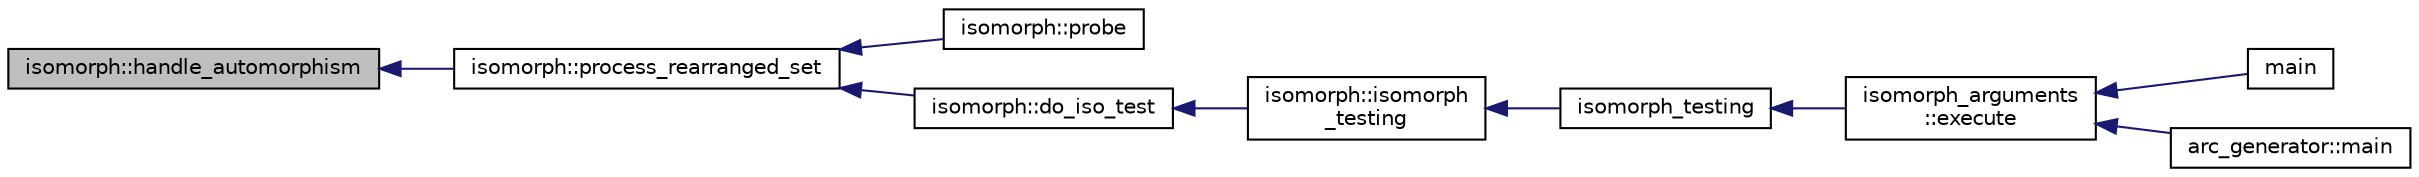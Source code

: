 digraph "isomorph::handle_automorphism"
{
  edge [fontname="Helvetica",fontsize="10",labelfontname="Helvetica",labelfontsize="10"];
  node [fontname="Helvetica",fontsize="10",shape=record];
  rankdir="LR";
  Node3357 [label="isomorph::handle_automorphism",height=0.2,width=0.4,color="black", fillcolor="grey75", style="filled", fontcolor="black"];
  Node3357 -> Node3358 [dir="back",color="midnightblue",fontsize="10",style="solid",fontname="Helvetica"];
  Node3358 [label="isomorph::process_rearranged_set",height=0.2,width=0.4,color="black", fillcolor="white", style="filled",URL="$d3/d5f/classisomorph.html#a7767fd5f1da6dfd7f93810be99ba4ab6"];
  Node3358 -> Node3359 [dir="back",color="midnightblue",fontsize="10",style="solid",fontname="Helvetica"];
  Node3359 [label="isomorph::probe",height=0.2,width=0.4,color="black", fillcolor="white", style="filled",URL="$d3/d5f/classisomorph.html#a9cb6fed7b6ac639d886b117a1f454441"];
  Node3358 -> Node3360 [dir="back",color="midnightblue",fontsize="10",style="solid",fontname="Helvetica"];
  Node3360 [label="isomorph::do_iso_test",height=0.2,width=0.4,color="black", fillcolor="white", style="filled",URL="$d3/d5f/classisomorph.html#a51fc3bf5cc3a99282a489b2df37ee24e"];
  Node3360 -> Node3361 [dir="back",color="midnightblue",fontsize="10",style="solid",fontname="Helvetica"];
  Node3361 [label="isomorph::isomorph\l_testing",height=0.2,width=0.4,color="black", fillcolor="white", style="filled",URL="$d3/d5f/classisomorph.html#ad7945ec94ba0ba16953482edfaa4da6e"];
  Node3361 -> Node3362 [dir="back",color="midnightblue",fontsize="10",style="solid",fontname="Helvetica"];
  Node3362 [label="isomorph_testing",height=0.2,width=0.4,color="black", fillcolor="white", style="filled",URL="$d4/d7e/isomorph__global_8_c.html#a5a73cbe9f89c4727f086482ee2d238f9"];
  Node3362 -> Node3363 [dir="back",color="midnightblue",fontsize="10",style="solid",fontname="Helvetica"];
  Node3363 [label="isomorph_arguments\l::execute",height=0.2,width=0.4,color="black", fillcolor="white", style="filled",URL="$d5/de4/classisomorph__arguments.html#aa85e472d14906abdd5672dc66027583e"];
  Node3363 -> Node3364 [dir="back",color="midnightblue",fontsize="10",style="solid",fontname="Helvetica"];
  Node3364 [label="main",height=0.2,width=0.4,color="black", fillcolor="white", style="filled",URL="$d1/d5e/blt__main_8_c.html#a217dbf8b442f20279ea00b898af96f52"];
  Node3363 -> Node3365 [dir="back",color="midnightblue",fontsize="10",style="solid",fontname="Helvetica"];
  Node3365 [label="arc_generator::main",height=0.2,width=0.4,color="black", fillcolor="white", style="filled",URL="$d4/d21/classarc__generator.html#ad80140b51b165dad1fe6ab232be7829a"];
}
